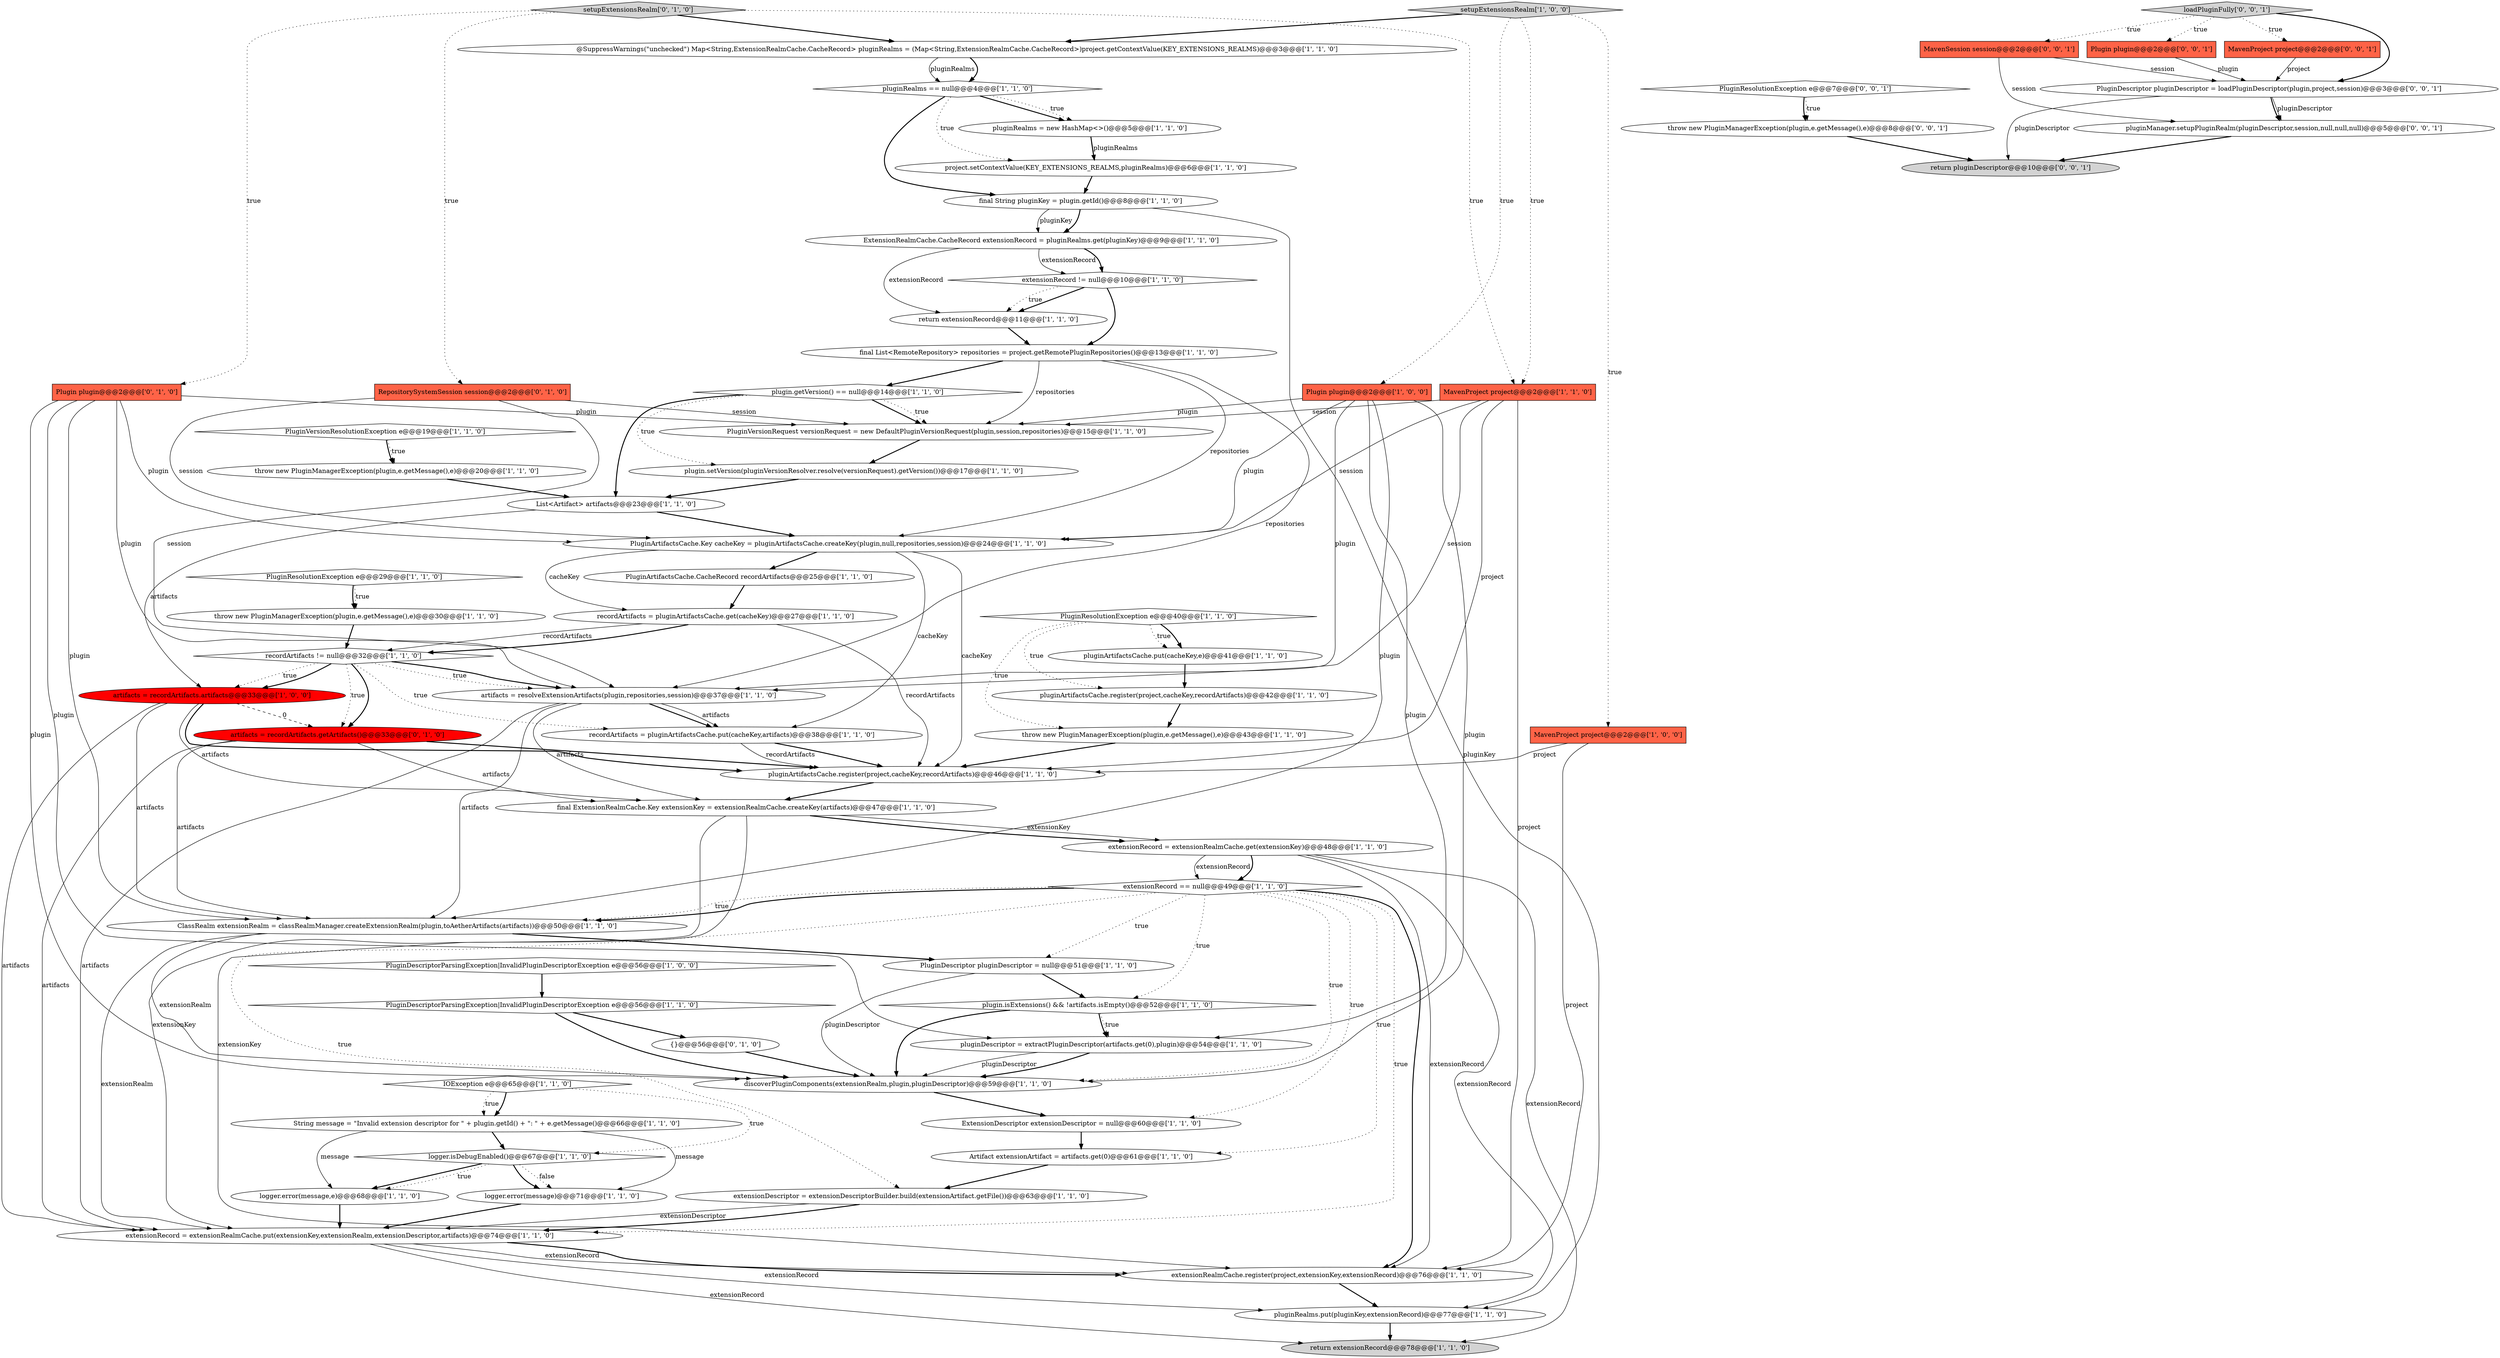 digraph {
13 [style = filled, label = "return extensionRecord@@@11@@@['1', '1', '0']", fillcolor = white, shape = ellipse image = "AAA0AAABBB1BBB"];
51 [style = filled, label = "String message = \"Invalid extension descriptor for \" + plugin.getId() + \": \" + e.getMessage()@@@66@@@['1', '1', '0']", fillcolor = white, shape = ellipse image = "AAA0AAABBB1BBB"];
52 [style = filled, label = "pluginArtifactsCache.register(project,cacheKey,recordArtifacts)@@@42@@@['1', '1', '0']", fillcolor = white, shape = ellipse image = "AAA0AAABBB1BBB"];
18 [style = filled, label = "setupExtensionsRealm['1', '0', '0']", fillcolor = lightgray, shape = diamond image = "AAA0AAABBB1BBB"];
20 [style = filled, label = "return extensionRecord@@@78@@@['1', '1', '0']", fillcolor = lightgray, shape = ellipse image = "AAA0AAABBB1BBB"];
9 [style = filled, label = "logger.error(message,e)@@@68@@@['1', '1', '0']", fillcolor = white, shape = ellipse image = "AAA0AAABBB1BBB"];
24 [style = filled, label = "artifacts = resolveExtensionArtifacts(plugin,repositories,session)@@@37@@@['1', '1', '0']", fillcolor = white, shape = ellipse image = "AAA0AAABBB1BBB"];
1 [style = filled, label = "logger.isDebugEnabled()@@@67@@@['1', '1', '0']", fillcolor = white, shape = diamond image = "AAA0AAABBB1BBB"];
32 [style = filled, label = "pluginRealms.put(pluginKey,extensionRecord)@@@77@@@['1', '1', '0']", fillcolor = white, shape = ellipse image = "AAA0AAABBB1BBB"];
55 [style = filled, label = "{}@@@56@@@['0', '1', '0']", fillcolor = white, shape = ellipse image = "AAA0AAABBB2BBB"];
7 [style = filled, label = "recordArtifacts = pluginArtifactsCache.put(cacheKey,artifacts)@@@38@@@['1', '1', '0']", fillcolor = white, shape = ellipse image = "AAA0AAABBB1BBB"];
41 [style = filled, label = "PluginArtifactsCache.Key cacheKey = pluginArtifactsCache.createKey(plugin,null,repositories,session)@@@24@@@['1', '1', '0']", fillcolor = white, shape = ellipse image = "AAA0AAABBB1BBB"];
16 [style = filled, label = "PluginVersionRequest versionRequest = new DefaultPluginVersionRequest(plugin,session,repositories)@@@15@@@['1', '1', '0']", fillcolor = white, shape = ellipse image = "AAA0AAABBB1BBB"];
66 [style = filled, label = "Plugin plugin@@@2@@@['0', '0', '1']", fillcolor = tomato, shape = box image = "AAA0AAABBB3BBB"];
54 [style = filled, label = "PluginResolutionException e@@@40@@@['1', '1', '0']", fillcolor = white, shape = diamond image = "AAA0AAABBB1BBB"];
17 [style = filled, label = "PluginVersionResolutionException e@@@19@@@['1', '1', '0']", fillcolor = white, shape = diamond image = "AAA0AAABBB1BBB"];
44 [style = filled, label = "artifacts = recordArtifacts.artifacts@@@33@@@['1', '0', '0']", fillcolor = red, shape = ellipse image = "AAA1AAABBB1BBB"];
57 [style = filled, label = "RepositorySystemSession session@@@2@@@['0', '1', '0']", fillcolor = tomato, shape = box image = "AAA0AAABBB2BBB"];
49 [style = filled, label = "PluginDescriptorParsingException|InvalidPluginDescriptorException e@@@56@@@['1', '1', '0']", fillcolor = white, shape = diamond image = "AAA0AAABBB1BBB"];
64 [style = filled, label = "loadPluginFully['0', '0', '1']", fillcolor = lightgray, shape = diamond image = "AAA0AAABBB3BBB"];
29 [style = filled, label = "PluginArtifactsCache.CacheRecord recordArtifacts@@@25@@@['1', '1', '0']", fillcolor = white, shape = ellipse image = "AAA0AAABBB1BBB"];
6 [style = filled, label = "PluginDescriptorParsingException|InvalidPluginDescriptorException e@@@56@@@['1', '0', '0']", fillcolor = white, shape = diamond image = "AAA0AAABBB1BBB"];
62 [style = filled, label = "PluginResolutionException e@@@7@@@['0', '0', '1']", fillcolor = white, shape = diamond image = "AAA0AAABBB3BBB"];
25 [style = filled, label = "extensionRealmCache.register(project,extensionKey,extensionRecord)@@@76@@@['1', '1', '0']", fillcolor = white, shape = ellipse image = "AAA0AAABBB1BBB"];
42 [style = filled, label = "final String pluginKey = plugin.getId()@@@8@@@['1', '1', '0']", fillcolor = white, shape = ellipse image = "AAA0AAABBB1BBB"];
45 [style = filled, label = "plugin.isExtensions() && !artifacts.isEmpty()@@@52@@@['1', '1', '0']", fillcolor = white, shape = diamond image = "AAA0AAABBB1BBB"];
43 [style = filled, label = "pluginRealms == null@@@4@@@['1', '1', '0']", fillcolor = white, shape = diamond image = "AAA0AAABBB1BBB"];
63 [style = filled, label = "return pluginDescriptor@@@10@@@['0', '0', '1']", fillcolor = lightgray, shape = ellipse image = "AAA0AAABBB3BBB"];
58 [style = filled, label = "setupExtensionsRealm['0', '1', '0']", fillcolor = lightgray, shape = diamond image = "AAA0AAABBB2BBB"];
35 [style = filled, label = "extensionRecord = extensionRealmCache.get(extensionKey)@@@48@@@['1', '1', '0']", fillcolor = white, shape = ellipse image = "AAA0AAABBB1BBB"];
53 [style = filled, label = "extensionDescriptor = extensionDescriptorBuilder.build(extensionArtifact.getFile())@@@63@@@['1', '1', '0']", fillcolor = white, shape = ellipse image = "AAA0AAABBB1BBB"];
11 [style = filled, label = "@SuppressWarnings(\"unchecked\") Map<String,ExtensionRealmCache.CacheRecord> pluginRealms = (Map<String,ExtensionRealmCache.CacheRecord>)project.getContextValue(KEY_EXTENSIONS_REALMS)@@@3@@@['1', '1', '0']", fillcolor = white, shape = ellipse image = "AAA0AAABBB1BBB"];
33 [style = filled, label = "final ExtensionRealmCache.Key extensionKey = extensionRealmCache.createKey(artifacts)@@@47@@@['1', '1', '0']", fillcolor = white, shape = ellipse image = "AAA0AAABBB1BBB"];
56 [style = filled, label = "artifacts = recordArtifacts.getArtifacts()@@@33@@@['0', '1', '0']", fillcolor = red, shape = ellipse image = "AAA1AAABBB2BBB"];
67 [style = filled, label = "throw new PluginManagerException(plugin,e.getMessage(),e)@@@8@@@['0', '0', '1']", fillcolor = white, shape = ellipse image = "AAA0AAABBB3BBB"];
61 [style = filled, label = "MavenSession session@@@2@@@['0', '0', '1']", fillcolor = tomato, shape = box image = "AAA0AAABBB3BBB"];
5 [style = filled, label = "PluginDescriptor pluginDescriptor = null@@@51@@@['1', '1', '0']", fillcolor = white, shape = ellipse image = "AAA0AAABBB1BBB"];
3 [style = filled, label = "ExtensionRealmCache.CacheRecord extensionRecord = pluginRealms.get(pluginKey)@@@9@@@['1', '1', '0']", fillcolor = white, shape = ellipse image = "AAA0AAABBB1BBB"];
26 [style = filled, label = "Plugin plugin@@@2@@@['1', '0', '0']", fillcolor = tomato, shape = box image = "AAA0AAABBB1BBB"];
2 [style = filled, label = "List<Artifact> artifacts@@@23@@@['1', '1', '0']", fillcolor = white, shape = ellipse image = "AAA0AAABBB1BBB"];
4 [style = filled, label = "ClassRealm extensionRealm = classRealmManager.createExtensionRealm(plugin,toAetherArtifacts(artifacts))@@@50@@@['1', '1', '0']", fillcolor = white, shape = ellipse image = "AAA0AAABBB1BBB"];
40 [style = filled, label = "recordArtifacts = pluginArtifactsCache.get(cacheKey)@@@27@@@['1', '1', '0']", fillcolor = white, shape = ellipse image = "AAA0AAABBB1BBB"];
22 [style = filled, label = "extensionRecord != null@@@10@@@['1', '1', '0']", fillcolor = white, shape = diamond image = "AAA0AAABBB1BBB"];
8 [style = filled, label = "IOException e@@@65@@@['1', '1', '0']", fillcolor = white, shape = diamond image = "AAA0AAABBB1BBB"];
28 [style = filled, label = "extensionRecord = extensionRealmCache.put(extensionKey,extensionRealm,extensionDescriptor,artifacts)@@@74@@@['1', '1', '0']", fillcolor = white, shape = ellipse image = "AAA0AAABBB1BBB"];
37 [style = filled, label = "pluginArtifactsCache.put(cacheKey,e)@@@41@@@['1', '1', '0']", fillcolor = white, shape = ellipse image = "AAA0AAABBB1BBB"];
47 [style = filled, label = "pluginRealms = new HashMap<>()@@@5@@@['1', '1', '0']", fillcolor = white, shape = ellipse image = "AAA0AAABBB1BBB"];
10 [style = filled, label = "plugin.setVersion(pluginVersionResolver.resolve(versionRequest).getVersion())@@@17@@@['1', '1', '0']", fillcolor = white, shape = ellipse image = "AAA0AAABBB1BBB"];
39 [style = filled, label = "pluginDescriptor = extractPluginDescriptor(artifacts.get(0),plugin)@@@54@@@['1', '1', '0']", fillcolor = white, shape = ellipse image = "AAA0AAABBB1BBB"];
30 [style = filled, label = "MavenProject project@@@2@@@['1', '1', '0']", fillcolor = tomato, shape = box image = "AAA0AAABBB1BBB"];
59 [style = filled, label = "Plugin plugin@@@2@@@['0', '1', '0']", fillcolor = tomato, shape = box image = "AAA0AAABBB2BBB"];
65 [style = filled, label = "PluginDescriptor pluginDescriptor = loadPluginDescriptor(plugin,project,session)@@@3@@@['0', '0', '1']", fillcolor = white, shape = ellipse image = "AAA0AAABBB3BBB"];
48 [style = filled, label = "throw new PluginManagerException(plugin,e.getMessage(),e)@@@30@@@['1', '1', '0']", fillcolor = white, shape = ellipse image = "AAA0AAABBB1BBB"];
14 [style = filled, label = "ExtensionDescriptor extensionDescriptor = null@@@60@@@['1', '1', '0']", fillcolor = white, shape = ellipse image = "AAA0AAABBB1BBB"];
15 [style = filled, label = "Artifact extensionArtifact = artifacts.get(0)@@@61@@@['1', '1', '0']", fillcolor = white, shape = ellipse image = "AAA0AAABBB1BBB"];
36 [style = filled, label = "extensionRecord == null@@@49@@@['1', '1', '0']", fillcolor = white, shape = diamond image = "AAA0AAABBB1BBB"];
38 [style = filled, label = "logger.error(message)@@@71@@@['1', '1', '0']", fillcolor = white, shape = ellipse image = "AAA0AAABBB1BBB"];
19 [style = filled, label = "project.setContextValue(KEY_EXTENSIONS_REALMS,pluginRealms)@@@6@@@['1', '1', '0']", fillcolor = white, shape = ellipse image = "AAA0AAABBB1BBB"];
68 [style = filled, label = "pluginManager.setupPluginRealm(pluginDescriptor,session,null,null,null)@@@5@@@['0', '0', '1']", fillcolor = white, shape = ellipse image = "AAA0AAABBB3BBB"];
50 [style = filled, label = "discoverPluginComponents(extensionRealm,plugin,pluginDescriptor)@@@59@@@['1', '1', '0']", fillcolor = white, shape = ellipse image = "AAA0AAABBB1BBB"];
31 [style = filled, label = "recordArtifacts != null@@@32@@@['1', '1', '0']", fillcolor = white, shape = diamond image = "AAA0AAABBB1BBB"];
21 [style = filled, label = "MavenProject project@@@2@@@['1', '0', '0']", fillcolor = tomato, shape = box image = "AAA0AAABBB1BBB"];
12 [style = filled, label = "PluginResolutionException e@@@29@@@['1', '1', '0']", fillcolor = white, shape = diamond image = "AAA0AAABBB1BBB"];
46 [style = filled, label = "pluginArtifactsCache.register(project,cacheKey,recordArtifacts)@@@46@@@['1', '1', '0']", fillcolor = white, shape = ellipse image = "AAA0AAABBB1BBB"];
60 [style = filled, label = "MavenProject project@@@2@@@['0', '0', '1']", fillcolor = tomato, shape = box image = "AAA0AAABBB3BBB"];
23 [style = filled, label = "final List<RemoteRepository> repositories = project.getRemotePluginRepositories()@@@13@@@['1', '1', '0']", fillcolor = white, shape = ellipse image = "AAA0AAABBB1BBB"];
34 [style = filled, label = "plugin.getVersion() == null@@@14@@@['1', '1', '0']", fillcolor = white, shape = diamond image = "AAA0AAABBB1BBB"];
27 [style = filled, label = "throw new PluginManagerException(plugin,e.getMessage(),e)@@@43@@@['1', '1', '0']", fillcolor = white, shape = ellipse image = "AAA0AAABBB1BBB"];
0 [style = filled, label = "throw new PluginManagerException(plugin,e.getMessage(),e)@@@20@@@['1', '1', '0']", fillcolor = white, shape = ellipse image = "AAA0AAABBB1BBB"];
44->33 [style = solid, label="artifacts"];
31->56 [style = dotted, label="true"];
30->24 [style = solid, label="session"];
28->25 [style = solid, label="extensionRecord"];
31->56 [style = bold, label=""];
26->24 [style = solid, label="plugin"];
51->9 [style = solid, label="message"];
57->16 [style = solid, label="session"];
41->46 [style = solid, label="cacheKey"];
52->27 [style = bold, label=""];
61->68 [style = solid, label="session"];
43->42 [style = bold, label=""];
23->16 [style = solid, label="repositories"];
2->44 [style = solid, label="artifacts"];
5->45 [style = bold, label=""];
51->1 [style = bold, label=""];
57->41 [style = solid, label="session"];
8->51 [style = bold, label=""];
65->63 [style = solid, label="pluginDescriptor"];
31->7 [style = dotted, label="true"];
62->67 [style = bold, label=""];
49->55 [style = bold, label=""];
54->52 [style = dotted, label="true"];
44->46 [style = bold, label=""];
54->37 [style = dotted, label="true"];
34->2 [style = bold, label=""];
65->68 [style = bold, label=""];
53->28 [style = solid, label="extensionDescriptor"];
54->37 [style = bold, label=""];
42->3 [style = bold, label=""];
28->25 [style = bold, label=""];
57->24 [style = solid, label="session"];
40->31 [style = bold, label=""];
39->50 [style = solid, label="pluginDescriptor"];
32->20 [style = bold, label=""];
31->44 [style = dotted, label="true"];
64->60 [style = dotted, label="true"];
22->13 [style = bold, label=""];
36->14 [style = dotted, label="true"];
39->50 [style = bold, label=""];
1->38 [style = bold, label=""];
58->11 [style = bold, label=""];
19->42 [style = bold, label=""];
41->7 [style = solid, label="cacheKey"];
30->16 [style = solid, label="session"];
7->46 [style = bold, label=""];
38->28 [style = bold, label=""];
23->24 [style = solid, label="repositories"];
44->28 [style = solid, label="artifacts"];
35->36 [style = solid, label="extensionRecord"];
18->11 [style = bold, label=""];
36->4 [style = bold, label=""];
56->46 [style = bold, label=""];
4->28 [style = solid, label="extensionRealm"];
6->49 [style = bold, label=""];
44->4 [style = solid, label="artifacts"];
56->28 [style = solid, label="artifacts"];
11->43 [style = bold, label=""];
12->48 [style = bold, label=""];
60->65 [style = solid, label="project"];
35->20 [style = solid, label="extensionRecord"];
22->23 [style = bold, label=""];
54->27 [style = dotted, label="true"];
36->45 [style = dotted, label="true"];
36->25 [style = bold, label=""];
27->46 [style = bold, label=""];
43->47 [style = bold, label=""];
18->26 [style = dotted, label="true"];
56->33 [style = solid, label="artifacts"];
62->67 [style = dotted, label="true"];
33->28 [style = solid, label="extensionKey"];
46->33 [style = bold, label=""];
22->13 [style = dotted, label="true"];
45->39 [style = dotted, label="true"];
29->40 [style = bold, label=""];
10->2 [style = bold, label=""];
14->15 [style = bold, label=""];
43->47 [style = dotted, label="true"];
26->39 [style = solid, label="plugin"];
24->7 [style = bold, label=""];
40->31 [style = solid, label="recordArtifacts"];
56->4 [style = solid, label="artifacts"];
42->3 [style = solid, label="pluginKey"];
44->56 [style = dashed, label="0"];
36->53 [style = dotted, label="true"];
35->32 [style = solid, label="extensionRecord"];
51->38 [style = solid, label="message"];
30->25 [style = solid, label="project"];
3->22 [style = solid, label="extensionRecord"];
28->32 [style = solid, label="extensionRecord"];
2->41 [style = bold, label=""];
24->4 [style = solid, label="artifacts"];
28->20 [style = solid, label="extensionRecord"];
58->59 [style = dotted, label="true"];
36->15 [style = dotted, label="true"];
31->24 [style = bold, label=""];
68->63 [style = bold, label=""];
34->10 [style = dotted, label="true"];
18->21 [style = dotted, label="true"];
40->46 [style = solid, label="recordArtifacts"];
15->53 [style = bold, label=""];
30->46 [style = solid, label="project"];
50->14 [style = bold, label=""];
3->13 [style = solid, label="extensionRecord"];
8->51 [style = dotted, label="true"];
36->28 [style = dotted, label="true"];
59->16 [style = solid, label="plugin"];
49->50 [style = bold, label=""];
1->9 [style = bold, label=""];
48->31 [style = bold, label=""];
9->28 [style = bold, label=""];
59->50 [style = solid, label="plugin"];
17->0 [style = bold, label=""];
59->41 [style = solid, label="plugin"];
64->66 [style = dotted, label="true"];
59->4 [style = solid, label="plugin"];
26->41 [style = solid, label="plugin"];
31->44 [style = bold, label=""];
67->63 [style = bold, label=""];
11->43 [style = solid, label="pluginRealms"];
5->50 [style = solid, label="pluginDescriptor"];
33->25 [style = solid, label="extensionKey"];
34->16 [style = bold, label=""];
26->4 [style = solid, label="plugin"];
64->65 [style = bold, label=""];
1->9 [style = dotted, label="true"];
59->39 [style = solid, label="plugin"];
61->65 [style = solid, label="session"];
37->52 [style = bold, label=""];
33->35 [style = solid, label="extensionKey"];
55->50 [style = bold, label=""];
65->68 [style = solid, label="pluginDescriptor"];
4->5 [style = bold, label=""];
1->38 [style = dotted, label="false"];
53->28 [style = bold, label=""];
45->39 [style = bold, label=""];
36->50 [style = dotted, label="true"];
7->46 [style = solid, label="recordArtifacts"];
33->35 [style = bold, label=""];
21->46 [style = solid, label="project"];
17->0 [style = dotted, label="true"];
58->30 [style = dotted, label="true"];
24->7 [style = solid, label="artifacts"];
16->10 [style = bold, label=""];
58->57 [style = dotted, label="true"];
41->29 [style = bold, label=""];
0->2 [style = bold, label=""];
25->32 [style = bold, label=""];
23->41 [style = solid, label="repositories"];
24->28 [style = solid, label="artifacts"];
24->33 [style = solid, label="artifacts"];
3->22 [style = bold, label=""];
36->4 [style = dotted, label="true"];
42->32 [style = solid, label="pluginKey"];
8->1 [style = dotted, label="true"];
47->19 [style = solid, label="pluginRealms"];
59->24 [style = solid, label="plugin"];
41->40 [style = solid, label="cacheKey"];
64->61 [style = dotted, label="true"];
35->25 [style = solid, label="extensionRecord"];
45->50 [style = bold, label=""];
26->50 [style = solid, label="plugin"];
47->19 [style = bold, label=""];
30->41 [style = solid, label="session"];
4->50 [style = solid, label="extensionRealm"];
13->23 [style = bold, label=""];
23->34 [style = bold, label=""];
21->25 [style = solid, label="project"];
26->16 [style = solid, label="plugin"];
31->24 [style = dotted, label="true"];
36->5 [style = dotted, label="true"];
35->36 [style = bold, label=""];
34->16 [style = dotted, label="true"];
43->19 [style = dotted, label="true"];
66->65 [style = solid, label="plugin"];
18->30 [style = dotted, label="true"];
12->48 [style = dotted, label="true"];
}
